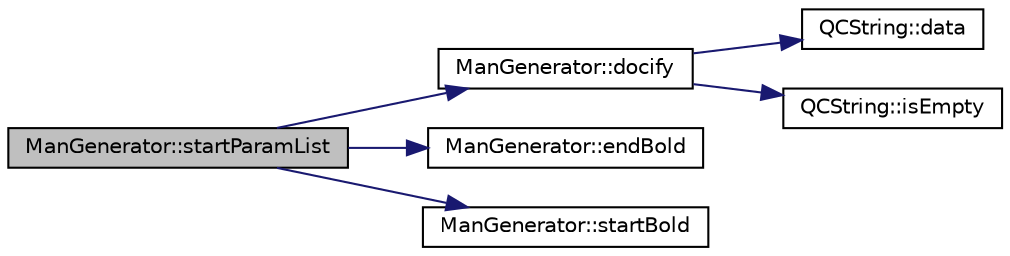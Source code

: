 digraph "ManGenerator::startParamList"
{
 // LATEX_PDF_SIZE
  edge [fontname="Helvetica",fontsize="10",labelfontname="Helvetica",labelfontsize="10"];
  node [fontname="Helvetica",fontsize="10",shape=record];
  rankdir="LR";
  Node1 [label="ManGenerator::startParamList",height=0.2,width=0.4,color="black", fillcolor="grey75", style="filled", fontcolor="black",tooltip=" "];
  Node1 -> Node2 [color="midnightblue",fontsize="10",style="solid",fontname="Helvetica"];
  Node2 [label="ManGenerator::docify",height=0.2,width=0.4,color="black", fillcolor="white", style="filled",URL="$classManGenerator.html#ab9fcba9418faf4adb91f7643d5682da2",tooltip=" "];
  Node2 -> Node3 [color="midnightblue",fontsize="10",style="solid",fontname="Helvetica"];
  Node3 [label="QCString::data",height=0.2,width=0.4,color="black", fillcolor="white", style="filled",URL="$classQCString.html#ac3aa3ac1a1c36d3305eba22a2eb0d098",tooltip=" "];
  Node2 -> Node4 [color="midnightblue",fontsize="10",style="solid",fontname="Helvetica"];
  Node4 [label="QCString::isEmpty",height=0.2,width=0.4,color="black", fillcolor="white", style="filled",URL="$classQCString.html#a621c4090d69ad7d05ef8e5234376c3d8",tooltip=" "];
  Node1 -> Node5 [color="midnightblue",fontsize="10",style="solid",fontname="Helvetica"];
  Node5 [label="ManGenerator::endBold",height=0.2,width=0.4,color="black", fillcolor="white", style="filled",URL="$classManGenerator.html#acc9e3c928bd473ce079e323f19948dc7",tooltip=" "];
  Node1 -> Node6 [color="midnightblue",fontsize="10",style="solid",fontname="Helvetica"];
  Node6 [label="ManGenerator::startBold",height=0.2,width=0.4,color="black", fillcolor="white", style="filled",URL="$classManGenerator.html#a93a20331a8e073df653ed1df9834361b",tooltip=" "];
}
